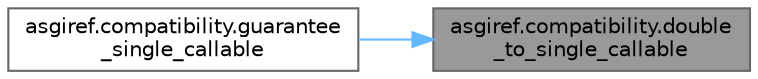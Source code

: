 digraph "asgiref.compatibility.double_to_single_callable"
{
 // LATEX_PDF_SIZE
  bgcolor="transparent";
  edge [fontname=Helvetica,fontsize=10,labelfontname=Helvetica,labelfontsize=10];
  node [fontname=Helvetica,fontsize=10,shape=box,height=0.2,width=0.4];
  rankdir="RL";
  Node1 [id="Node000001",label="asgiref.compatibility.double\l_to_single_callable",height=0.2,width=0.4,color="gray40", fillcolor="grey60", style="filled", fontcolor="black",tooltip=" "];
  Node1 -> Node2 [id="edge1_Node000001_Node000002",dir="back",color="steelblue1",style="solid",tooltip=" "];
  Node2 [id="Node000002",label="asgiref.compatibility.guarantee\l_single_callable",height=0.2,width=0.4,color="grey40", fillcolor="white", style="filled",URL="$namespaceasgiref_1_1compatibility.html#a73e2834f69a527db9a22ff2833a27779",tooltip=" "];
}
